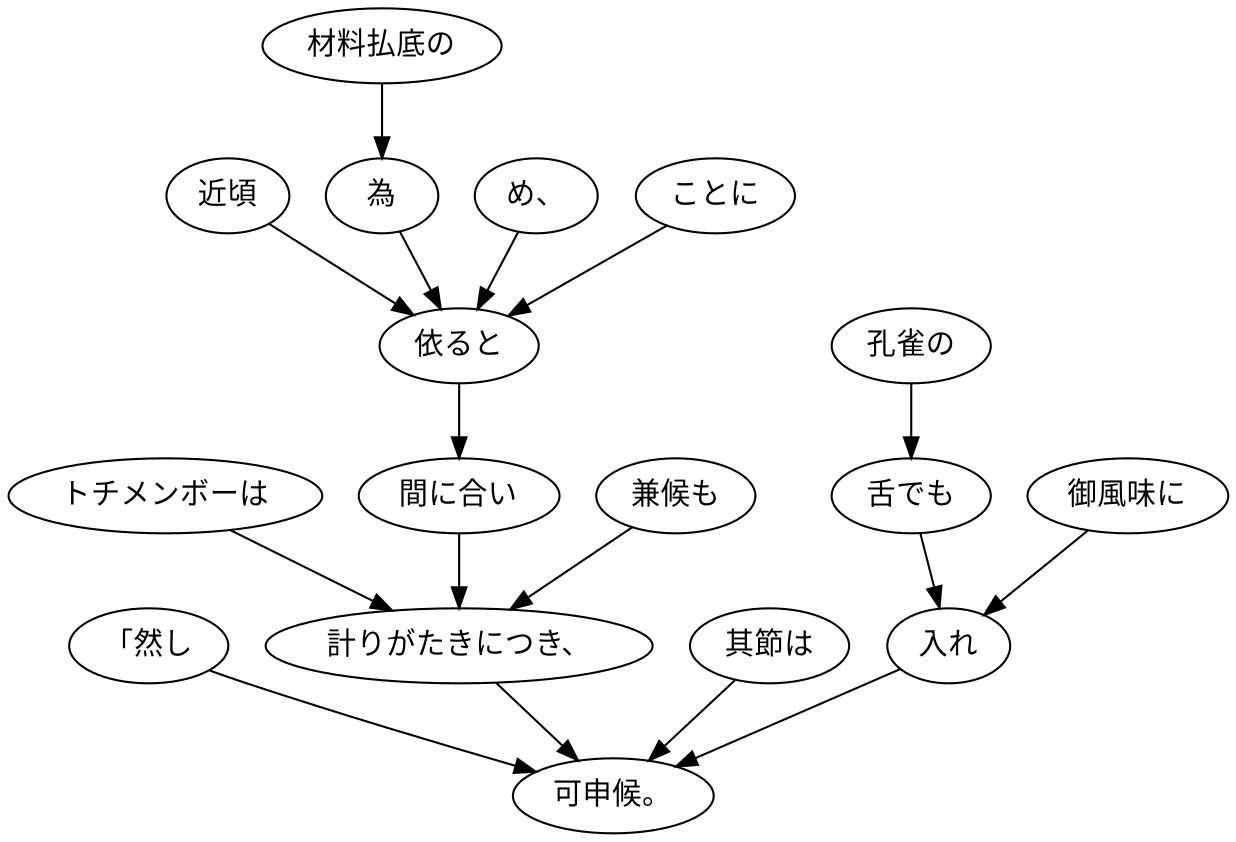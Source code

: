 digraph graph874 {
	node0 [label="「然し"];
	node1 [label="トチメンボーは"];
	node2 [label="近頃"];
	node3 [label="材料払底の"];
	node4 [label="為"];
	node5 [label="め、"];
	node6 [label="ことに"];
	node7 [label="依ると"];
	node8 [label="間に合い"];
	node9 [label="兼候も"];
	node10 [label="計りがたきにつき、"];
	node11 [label="其節は"];
	node12 [label="孔雀の"];
	node13 [label="舌でも"];
	node14 [label="御風味に"];
	node15 [label="入れ"];
	node16 [label="可申候。"];
	node0 -> node16;
	node1 -> node10;
	node2 -> node7;
	node3 -> node4;
	node4 -> node7;
	node5 -> node7;
	node6 -> node7;
	node7 -> node8;
	node8 -> node10;
	node9 -> node10;
	node10 -> node16;
	node11 -> node16;
	node12 -> node13;
	node13 -> node15;
	node14 -> node15;
	node15 -> node16;
}
